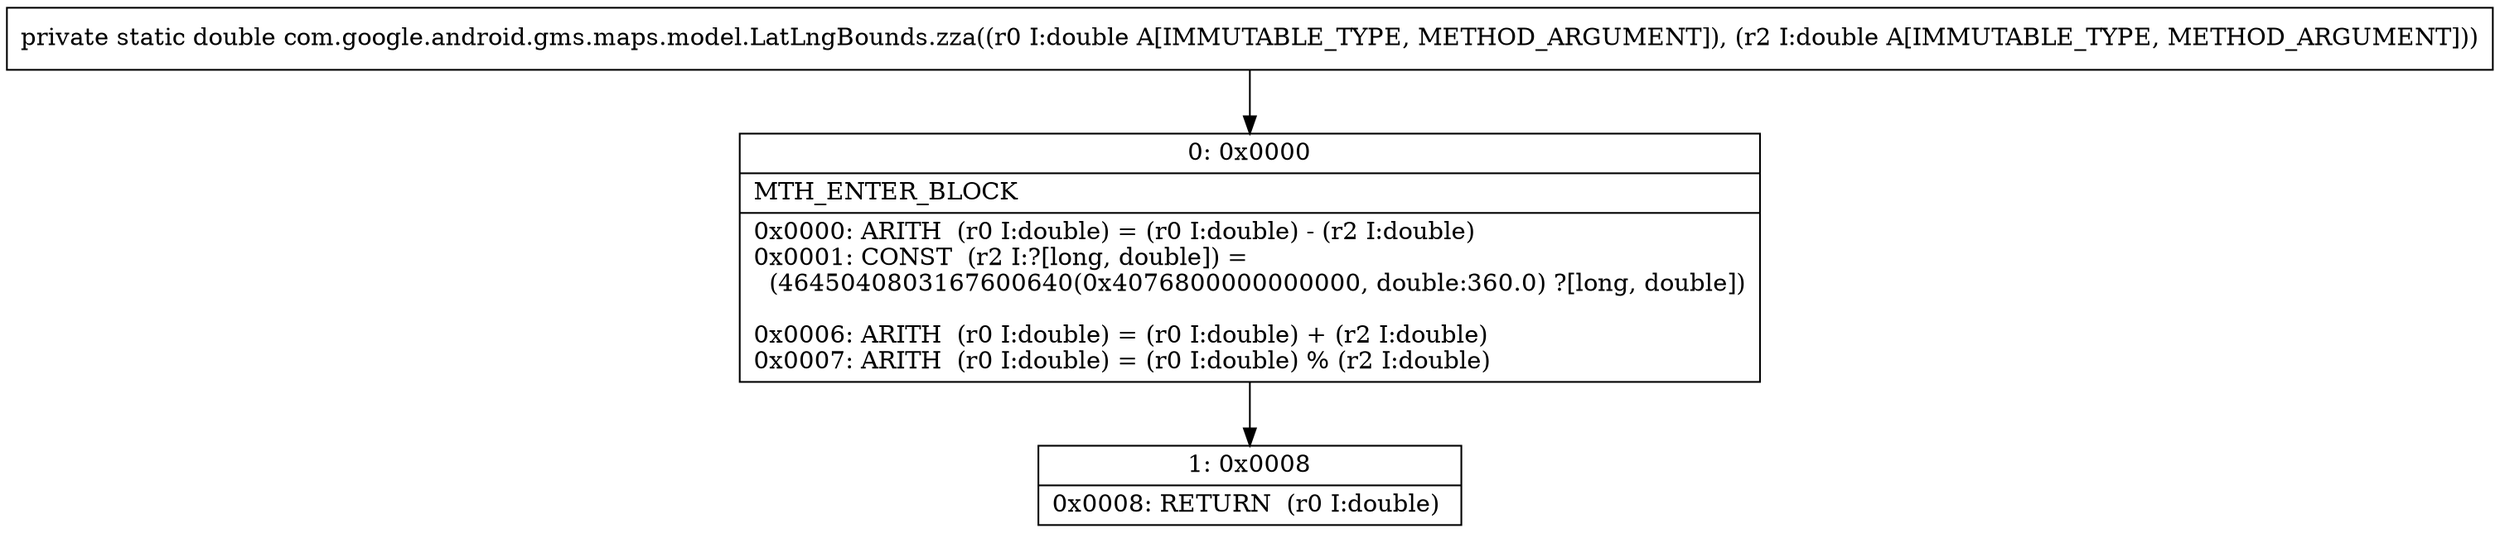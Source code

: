 digraph "CFG forcom.google.android.gms.maps.model.LatLngBounds.zza(DD)D" {
Node_0 [shape=record,label="{0\:\ 0x0000|MTH_ENTER_BLOCK\l|0x0000: ARITH  (r0 I:double) = (r0 I:double) \- (r2 I:double) \l0x0001: CONST  (r2 I:?[long, double]) = \l  (4645040803167600640(0x4076800000000000, double:360.0) ?[long, double])\l \l0x0006: ARITH  (r0 I:double) = (r0 I:double) + (r2 I:double) \l0x0007: ARITH  (r0 I:double) = (r0 I:double) % (r2 I:double) \l}"];
Node_1 [shape=record,label="{1\:\ 0x0008|0x0008: RETURN  (r0 I:double) \l}"];
MethodNode[shape=record,label="{private static double com.google.android.gms.maps.model.LatLngBounds.zza((r0 I:double A[IMMUTABLE_TYPE, METHOD_ARGUMENT]), (r2 I:double A[IMMUTABLE_TYPE, METHOD_ARGUMENT])) }"];
MethodNode -> Node_0;
Node_0 -> Node_1;
}

